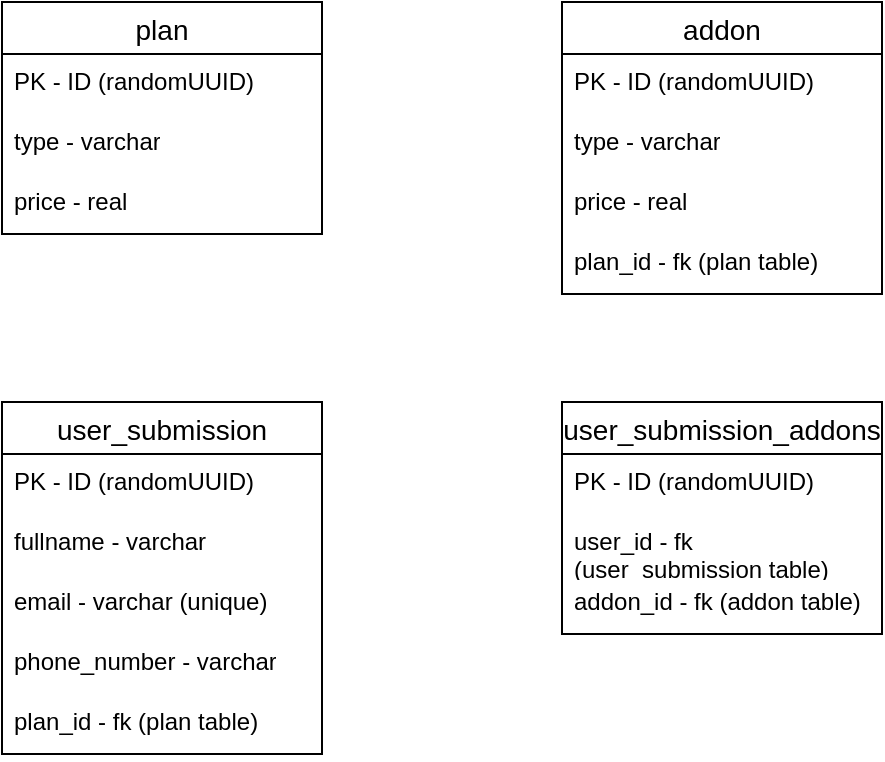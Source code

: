<mxfile version="25.0.3">
  <diagram name="Page-1" id="FNGZuwUTH2SHDlXa6r8z">
    <mxGraphModel dx="538" dy="865" grid="1" gridSize="10" guides="1" tooltips="1" connect="1" arrows="1" fold="1" page="1" pageScale="1" pageWidth="850" pageHeight="1100" math="0" shadow="0">
      <root>
        <mxCell id="0" />
        <mxCell id="1" parent="0" />
        <mxCell id="p2Q_1UulNtSRYVW95XKi-14" value="plan" style="swimlane;fontStyle=0;childLayout=stackLayout;horizontal=1;startSize=26;horizontalStack=0;resizeParent=1;resizeParentMax=0;resizeLast=0;collapsible=1;marginBottom=0;align=center;fontSize=14;" vertex="1" parent="1">
          <mxGeometry x="40" y="40" width="160" height="116" as="geometry" />
        </mxCell>
        <mxCell id="p2Q_1UulNtSRYVW95XKi-15" value="PK - ID (randomUUID)" style="text;strokeColor=none;fillColor=none;spacingLeft=4;spacingRight=4;overflow=hidden;rotatable=0;points=[[0,0.5],[1,0.5]];portConstraint=eastwest;fontSize=12;whiteSpace=wrap;html=1;" vertex="1" parent="p2Q_1UulNtSRYVW95XKi-14">
          <mxGeometry y="26" width="160" height="30" as="geometry" />
        </mxCell>
        <mxCell id="p2Q_1UulNtSRYVW95XKi-16" value="&lt;div&gt;type - varchar&lt;/div&gt;&lt;div&gt;&lt;br&gt;&lt;/div&gt;" style="text;strokeColor=none;fillColor=none;spacingLeft=4;spacingRight=4;overflow=hidden;rotatable=0;points=[[0,0.5],[1,0.5]];portConstraint=eastwest;fontSize=12;whiteSpace=wrap;html=1;" vertex="1" parent="p2Q_1UulNtSRYVW95XKi-14">
          <mxGeometry y="56" width="160" height="30" as="geometry" />
        </mxCell>
        <mxCell id="p2Q_1UulNtSRYVW95XKi-17" value="price - real" style="text;strokeColor=none;fillColor=none;spacingLeft=4;spacingRight=4;overflow=hidden;rotatable=0;points=[[0,0.5],[1,0.5]];portConstraint=eastwest;fontSize=12;whiteSpace=wrap;html=1;" vertex="1" parent="p2Q_1UulNtSRYVW95XKi-14">
          <mxGeometry y="86" width="160" height="30" as="geometry" />
        </mxCell>
        <mxCell id="p2Q_1UulNtSRYVW95XKi-20" value="addon" style="swimlane;fontStyle=0;childLayout=stackLayout;horizontal=1;startSize=26;horizontalStack=0;resizeParent=1;resizeParentMax=0;resizeLast=0;collapsible=1;marginBottom=0;align=center;fontSize=14;" vertex="1" parent="1">
          <mxGeometry x="320" y="40" width="160" height="146" as="geometry" />
        </mxCell>
        <mxCell id="p2Q_1UulNtSRYVW95XKi-21" value="PK - ID (randomUUID)" style="text;strokeColor=none;fillColor=none;spacingLeft=4;spacingRight=4;overflow=hidden;rotatable=0;points=[[0,0.5],[1,0.5]];portConstraint=eastwest;fontSize=12;whiteSpace=wrap;html=1;" vertex="1" parent="p2Q_1UulNtSRYVW95XKi-20">
          <mxGeometry y="26" width="160" height="30" as="geometry" />
        </mxCell>
        <mxCell id="p2Q_1UulNtSRYVW95XKi-22" value="&lt;div&gt;type - varchar&lt;/div&gt;&lt;div&gt;&lt;br&gt;&lt;/div&gt;" style="text;strokeColor=none;fillColor=none;spacingLeft=4;spacingRight=4;overflow=hidden;rotatable=0;points=[[0,0.5],[1,0.5]];portConstraint=eastwest;fontSize=12;whiteSpace=wrap;html=1;" vertex="1" parent="p2Q_1UulNtSRYVW95XKi-20">
          <mxGeometry y="56" width="160" height="30" as="geometry" />
        </mxCell>
        <mxCell id="p2Q_1UulNtSRYVW95XKi-23" value="price - real" style="text;strokeColor=none;fillColor=none;spacingLeft=4;spacingRight=4;overflow=hidden;rotatable=0;points=[[0,0.5],[1,0.5]];portConstraint=eastwest;fontSize=12;whiteSpace=wrap;html=1;" vertex="1" parent="p2Q_1UulNtSRYVW95XKi-20">
          <mxGeometry y="86" width="160" height="30" as="geometry" />
        </mxCell>
        <mxCell id="p2Q_1UulNtSRYVW95XKi-32" value="&lt;div&gt;plan_id - fk (plan table)&lt;/div&gt;" style="text;strokeColor=none;fillColor=none;spacingLeft=4;spacingRight=4;overflow=hidden;rotatable=0;points=[[0,0.5],[1,0.5]];portConstraint=eastwest;fontSize=12;whiteSpace=wrap;html=1;" vertex="1" parent="p2Q_1UulNtSRYVW95XKi-20">
          <mxGeometry y="116" width="160" height="30" as="geometry" />
        </mxCell>
        <mxCell id="p2Q_1UulNtSRYVW95XKi-24" value="user_submission" style="swimlane;fontStyle=0;childLayout=stackLayout;horizontal=1;startSize=26;horizontalStack=0;resizeParent=1;resizeParentMax=0;resizeLast=0;collapsible=1;marginBottom=0;align=center;fontSize=14;" vertex="1" parent="1">
          <mxGeometry x="40" y="240" width="160" height="176" as="geometry" />
        </mxCell>
        <mxCell id="p2Q_1UulNtSRYVW95XKi-25" value="PK - ID (randomUUID)" style="text;strokeColor=none;fillColor=none;spacingLeft=4;spacingRight=4;overflow=hidden;rotatable=0;points=[[0,0.5],[1,0.5]];portConstraint=eastwest;fontSize=12;whiteSpace=wrap;html=1;" vertex="1" parent="p2Q_1UulNtSRYVW95XKi-24">
          <mxGeometry y="26" width="160" height="30" as="geometry" />
        </mxCell>
        <mxCell id="p2Q_1UulNtSRYVW95XKi-26" value="fullname - varchar" style="text;strokeColor=none;fillColor=none;spacingLeft=4;spacingRight=4;overflow=hidden;rotatable=0;points=[[0,0.5],[1,0.5]];portConstraint=eastwest;fontSize=12;whiteSpace=wrap;html=1;" vertex="1" parent="p2Q_1UulNtSRYVW95XKi-24">
          <mxGeometry y="56" width="160" height="30" as="geometry" />
        </mxCell>
        <mxCell id="p2Q_1UulNtSRYVW95XKi-27" value="email - varchar (unique)" style="text;strokeColor=none;fillColor=none;spacingLeft=4;spacingRight=4;overflow=hidden;rotatable=0;points=[[0,0.5],[1,0.5]];portConstraint=eastwest;fontSize=12;whiteSpace=wrap;html=1;" vertex="1" parent="p2Q_1UulNtSRYVW95XKi-24">
          <mxGeometry y="86" width="160" height="30" as="geometry" />
        </mxCell>
        <mxCell id="p2Q_1UulNtSRYVW95XKi-28" value="&lt;div&gt;phone_number - varchar&lt;/div&gt;" style="text;strokeColor=none;fillColor=none;spacingLeft=4;spacingRight=4;overflow=hidden;rotatable=0;points=[[0,0.5],[1,0.5]];portConstraint=eastwest;fontSize=12;whiteSpace=wrap;html=1;" vertex="1" parent="p2Q_1UulNtSRYVW95XKi-24">
          <mxGeometry y="116" width="160" height="30" as="geometry" />
        </mxCell>
        <mxCell id="p2Q_1UulNtSRYVW95XKi-29" value="&lt;div&gt;plan_id - fk (plan table)&lt;/div&gt;" style="text;strokeColor=none;fillColor=none;spacingLeft=4;spacingRight=4;overflow=hidden;rotatable=0;points=[[0,0.5],[1,0.5]];portConstraint=eastwest;fontSize=12;whiteSpace=wrap;html=1;" vertex="1" parent="p2Q_1UulNtSRYVW95XKi-24">
          <mxGeometry y="146" width="160" height="30" as="geometry" />
        </mxCell>
        <mxCell id="p2Q_1UulNtSRYVW95XKi-34" value="user_submission_addons" style="swimlane;fontStyle=0;childLayout=stackLayout;horizontal=1;startSize=26;horizontalStack=0;resizeParent=1;resizeParentMax=0;resizeLast=0;collapsible=1;marginBottom=0;align=center;fontSize=14;" vertex="1" parent="1">
          <mxGeometry x="320" y="240" width="160" height="116" as="geometry" />
        </mxCell>
        <mxCell id="p2Q_1UulNtSRYVW95XKi-35" value="PK - ID (randomUUID)" style="text;strokeColor=none;fillColor=none;spacingLeft=4;spacingRight=4;overflow=hidden;rotatable=0;points=[[0,0.5],[1,0.5]];portConstraint=eastwest;fontSize=12;whiteSpace=wrap;html=1;" vertex="1" parent="p2Q_1UulNtSRYVW95XKi-34">
          <mxGeometry y="26" width="160" height="30" as="geometry" />
        </mxCell>
        <mxCell id="p2Q_1UulNtSRYVW95XKi-36" value="&lt;div&gt;user_id - fk (user_submission table)&lt;/div&gt;" style="text;strokeColor=none;fillColor=none;spacingLeft=4;spacingRight=4;overflow=hidden;rotatable=0;points=[[0,0.5],[1,0.5]];portConstraint=eastwest;fontSize=12;whiteSpace=wrap;html=1;" vertex="1" parent="p2Q_1UulNtSRYVW95XKi-34">
          <mxGeometry y="56" width="160" height="30" as="geometry" />
        </mxCell>
        <mxCell id="p2Q_1UulNtSRYVW95XKi-37" value="addon_id - fk (addon table)" style="text;strokeColor=none;fillColor=none;spacingLeft=4;spacingRight=4;overflow=hidden;rotatable=0;points=[[0,0.5],[1,0.5]];portConstraint=eastwest;fontSize=12;whiteSpace=wrap;html=1;" vertex="1" parent="p2Q_1UulNtSRYVW95XKi-34">
          <mxGeometry y="86" width="160" height="30" as="geometry" />
        </mxCell>
      </root>
    </mxGraphModel>
  </diagram>
</mxfile>
